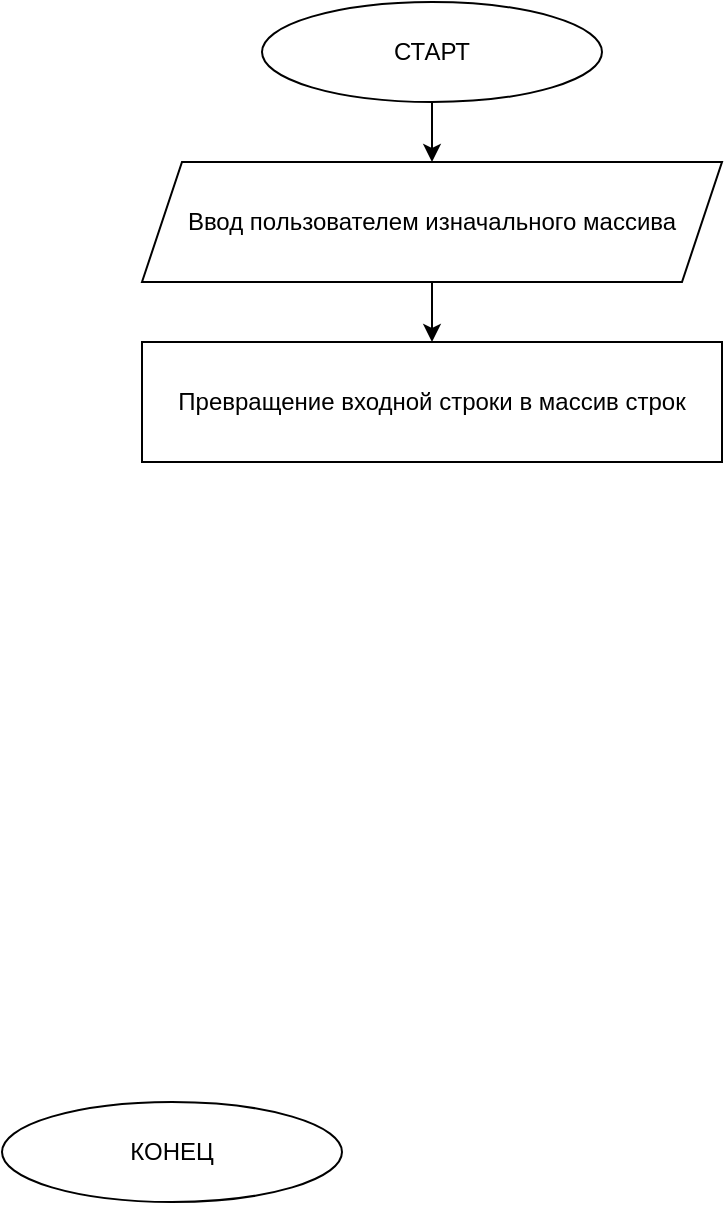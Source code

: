 <mxfile>
    <diagram id="RECo0aUJVtvj9_L1v9XY" name="Page-1">
        <mxGraphModel dx="873" dy="617" grid="1" gridSize="10" guides="1" tooltips="1" connect="1" arrows="1" fold="1" page="1" pageScale="1" pageWidth="827" pageHeight="1169" math="0" shadow="0">
            <root>
                <mxCell id="0"/>
                <mxCell id="1" parent="0"/>
                <mxCell id="10" value="" style="edgeStyle=none;html=1;" edge="1" parent="1" source="2" target="9">
                    <mxGeometry relative="1" as="geometry"/>
                </mxCell>
                <mxCell id="2" value="СТАРТ" style="ellipse;whiteSpace=wrap;html=1;" vertex="1" parent="1">
                    <mxGeometry x="160" y="10" width="170" height="50" as="geometry"/>
                </mxCell>
                <mxCell id="3" value="КОНЕЦ" style="ellipse;whiteSpace=wrap;html=1;" vertex="1" parent="1">
                    <mxGeometry x="30" y="560" width="170" height="50" as="geometry"/>
                </mxCell>
                <mxCell id="12" value="" style="edgeStyle=none;html=1;" edge="1" parent="1" source="9" target="11">
                    <mxGeometry relative="1" as="geometry"/>
                </mxCell>
                <mxCell id="9" value="Ввод пользователем изначального массива" style="shape=parallelogram;perimeter=parallelogramPerimeter;whiteSpace=wrap;html=1;fixedSize=1;" vertex="1" parent="1">
                    <mxGeometry x="100" y="90" width="290" height="60" as="geometry"/>
                </mxCell>
                <mxCell id="11" value="Превращение входной строки в массив строк" style="whiteSpace=wrap;html=1;" vertex="1" parent="1">
                    <mxGeometry x="100" y="180" width="290" height="60" as="geometry"/>
                </mxCell>
            </root>
        </mxGraphModel>
    </diagram>
</mxfile>